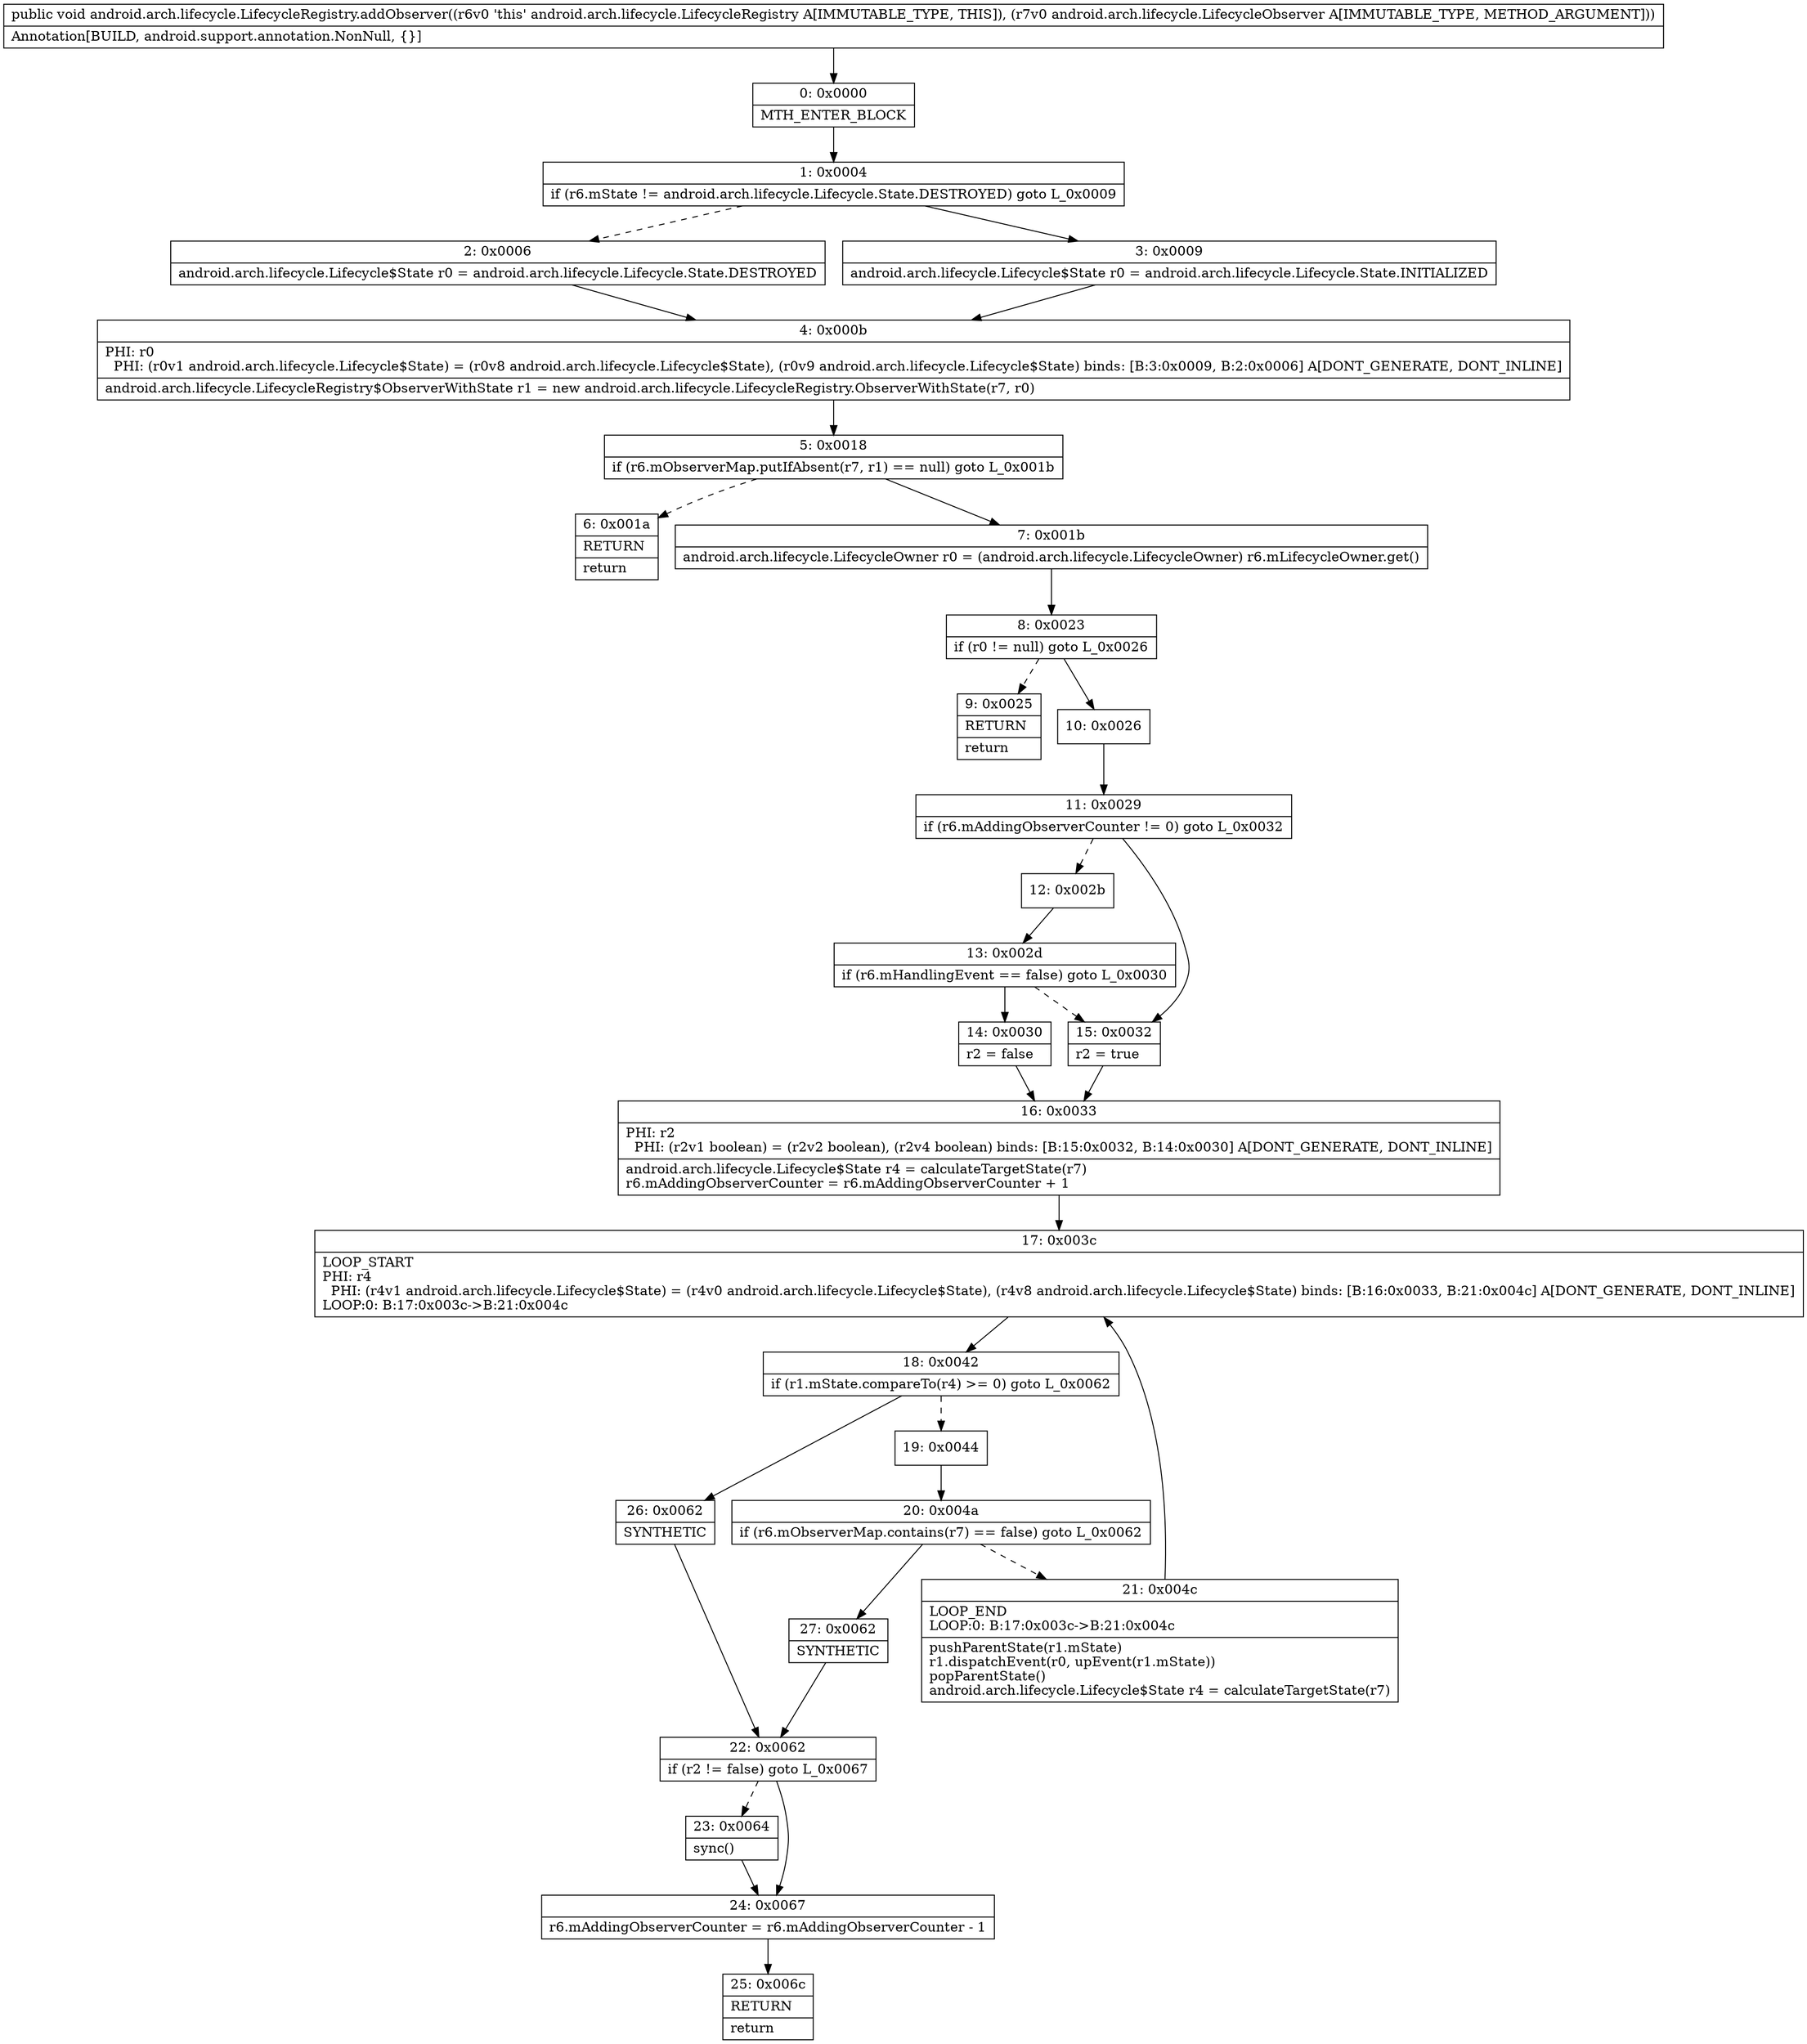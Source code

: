 digraph "CFG forandroid.arch.lifecycle.LifecycleRegistry.addObserver(Landroid\/arch\/lifecycle\/LifecycleObserver;)V" {
Node_0 [shape=record,label="{0\:\ 0x0000|MTH_ENTER_BLOCK\l}"];
Node_1 [shape=record,label="{1\:\ 0x0004|if (r6.mState != android.arch.lifecycle.Lifecycle.State.DESTROYED) goto L_0x0009\l}"];
Node_2 [shape=record,label="{2\:\ 0x0006|android.arch.lifecycle.Lifecycle$State r0 = android.arch.lifecycle.Lifecycle.State.DESTROYED\l}"];
Node_3 [shape=record,label="{3\:\ 0x0009|android.arch.lifecycle.Lifecycle$State r0 = android.arch.lifecycle.Lifecycle.State.INITIALIZED\l}"];
Node_4 [shape=record,label="{4\:\ 0x000b|PHI: r0 \l  PHI: (r0v1 android.arch.lifecycle.Lifecycle$State) = (r0v8 android.arch.lifecycle.Lifecycle$State), (r0v9 android.arch.lifecycle.Lifecycle$State) binds: [B:3:0x0009, B:2:0x0006] A[DONT_GENERATE, DONT_INLINE]\l|android.arch.lifecycle.LifecycleRegistry$ObserverWithState r1 = new android.arch.lifecycle.LifecycleRegistry.ObserverWithState(r7, r0)\l}"];
Node_5 [shape=record,label="{5\:\ 0x0018|if (r6.mObserverMap.putIfAbsent(r7, r1) == null) goto L_0x001b\l}"];
Node_6 [shape=record,label="{6\:\ 0x001a|RETURN\l|return\l}"];
Node_7 [shape=record,label="{7\:\ 0x001b|android.arch.lifecycle.LifecycleOwner r0 = (android.arch.lifecycle.LifecycleOwner) r6.mLifecycleOwner.get()\l}"];
Node_8 [shape=record,label="{8\:\ 0x0023|if (r0 != null) goto L_0x0026\l}"];
Node_9 [shape=record,label="{9\:\ 0x0025|RETURN\l|return\l}"];
Node_10 [shape=record,label="{10\:\ 0x0026}"];
Node_11 [shape=record,label="{11\:\ 0x0029|if (r6.mAddingObserverCounter != 0) goto L_0x0032\l}"];
Node_12 [shape=record,label="{12\:\ 0x002b}"];
Node_13 [shape=record,label="{13\:\ 0x002d|if (r6.mHandlingEvent == false) goto L_0x0030\l}"];
Node_14 [shape=record,label="{14\:\ 0x0030|r2 = false\l}"];
Node_15 [shape=record,label="{15\:\ 0x0032|r2 = true\l}"];
Node_16 [shape=record,label="{16\:\ 0x0033|PHI: r2 \l  PHI: (r2v1 boolean) = (r2v2 boolean), (r2v4 boolean) binds: [B:15:0x0032, B:14:0x0030] A[DONT_GENERATE, DONT_INLINE]\l|android.arch.lifecycle.Lifecycle$State r4 = calculateTargetState(r7)\lr6.mAddingObserverCounter = r6.mAddingObserverCounter + 1\l}"];
Node_17 [shape=record,label="{17\:\ 0x003c|LOOP_START\lPHI: r4 \l  PHI: (r4v1 android.arch.lifecycle.Lifecycle$State) = (r4v0 android.arch.lifecycle.Lifecycle$State), (r4v8 android.arch.lifecycle.Lifecycle$State) binds: [B:16:0x0033, B:21:0x004c] A[DONT_GENERATE, DONT_INLINE]\lLOOP:0: B:17:0x003c\-\>B:21:0x004c\l}"];
Node_18 [shape=record,label="{18\:\ 0x0042|if (r1.mState.compareTo(r4) \>= 0) goto L_0x0062\l}"];
Node_19 [shape=record,label="{19\:\ 0x0044}"];
Node_20 [shape=record,label="{20\:\ 0x004a|if (r6.mObserverMap.contains(r7) == false) goto L_0x0062\l}"];
Node_21 [shape=record,label="{21\:\ 0x004c|LOOP_END\lLOOP:0: B:17:0x003c\-\>B:21:0x004c\l|pushParentState(r1.mState)\lr1.dispatchEvent(r0, upEvent(r1.mState))\lpopParentState()\landroid.arch.lifecycle.Lifecycle$State r4 = calculateTargetState(r7)\l}"];
Node_22 [shape=record,label="{22\:\ 0x0062|if (r2 != false) goto L_0x0067\l}"];
Node_23 [shape=record,label="{23\:\ 0x0064|sync()\l}"];
Node_24 [shape=record,label="{24\:\ 0x0067|r6.mAddingObserverCounter = r6.mAddingObserverCounter \- 1\l}"];
Node_25 [shape=record,label="{25\:\ 0x006c|RETURN\l|return\l}"];
Node_26 [shape=record,label="{26\:\ 0x0062|SYNTHETIC\l}"];
Node_27 [shape=record,label="{27\:\ 0x0062|SYNTHETIC\l}"];
MethodNode[shape=record,label="{public void android.arch.lifecycle.LifecycleRegistry.addObserver((r6v0 'this' android.arch.lifecycle.LifecycleRegistry A[IMMUTABLE_TYPE, THIS]), (r7v0 android.arch.lifecycle.LifecycleObserver A[IMMUTABLE_TYPE, METHOD_ARGUMENT]))  | Annotation[BUILD, android.support.annotation.NonNull, \{\}]\l}"];
MethodNode -> Node_0;
Node_0 -> Node_1;
Node_1 -> Node_2[style=dashed];
Node_1 -> Node_3;
Node_2 -> Node_4;
Node_3 -> Node_4;
Node_4 -> Node_5;
Node_5 -> Node_6[style=dashed];
Node_5 -> Node_7;
Node_7 -> Node_8;
Node_8 -> Node_9[style=dashed];
Node_8 -> Node_10;
Node_10 -> Node_11;
Node_11 -> Node_12[style=dashed];
Node_11 -> Node_15;
Node_12 -> Node_13;
Node_13 -> Node_14;
Node_13 -> Node_15[style=dashed];
Node_14 -> Node_16;
Node_15 -> Node_16;
Node_16 -> Node_17;
Node_17 -> Node_18;
Node_18 -> Node_19[style=dashed];
Node_18 -> Node_26;
Node_19 -> Node_20;
Node_20 -> Node_21[style=dashed];
Node_20 -> Node_27;
Node_21 -> Node_17;
Node_22 -> Node_23[style=dashed];
Node_22 -> Node_24;
Node_23 -> Node_24;
Node_24 -> Node_25;
Node_26 -> Node_22;
Node_27 -> Node_22;
}

